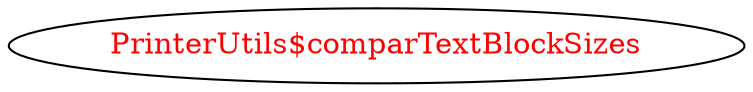digraph dependencyGraph {
 concentrate=true;
 ranksep="2.0";
 rankdir="LR"; 
 splines="ortho";
"PrinterUtils$comparTextBlockSizes" [fontcolor="red"];
}